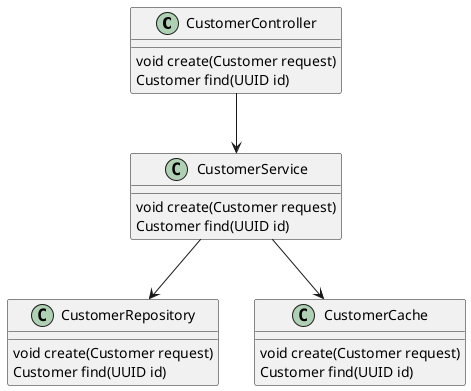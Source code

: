 @startuml

class CustomerController {
    void create(Customer request)
    Customer find(UUID id)
}

class CustomerService {
    void create(Customer request)
    Customer find(UUID id)
}

class CustomerRepository {
    void create(Customer request)
    Customer find(UUID id)
}

class CustomerCache {
    void create(Customer request)
    Customer find(UUID id)
}

CustomerController --> CustomerService
CustomerService --> CustomerRepository
CustomerService --> CustomerCache

@enduml